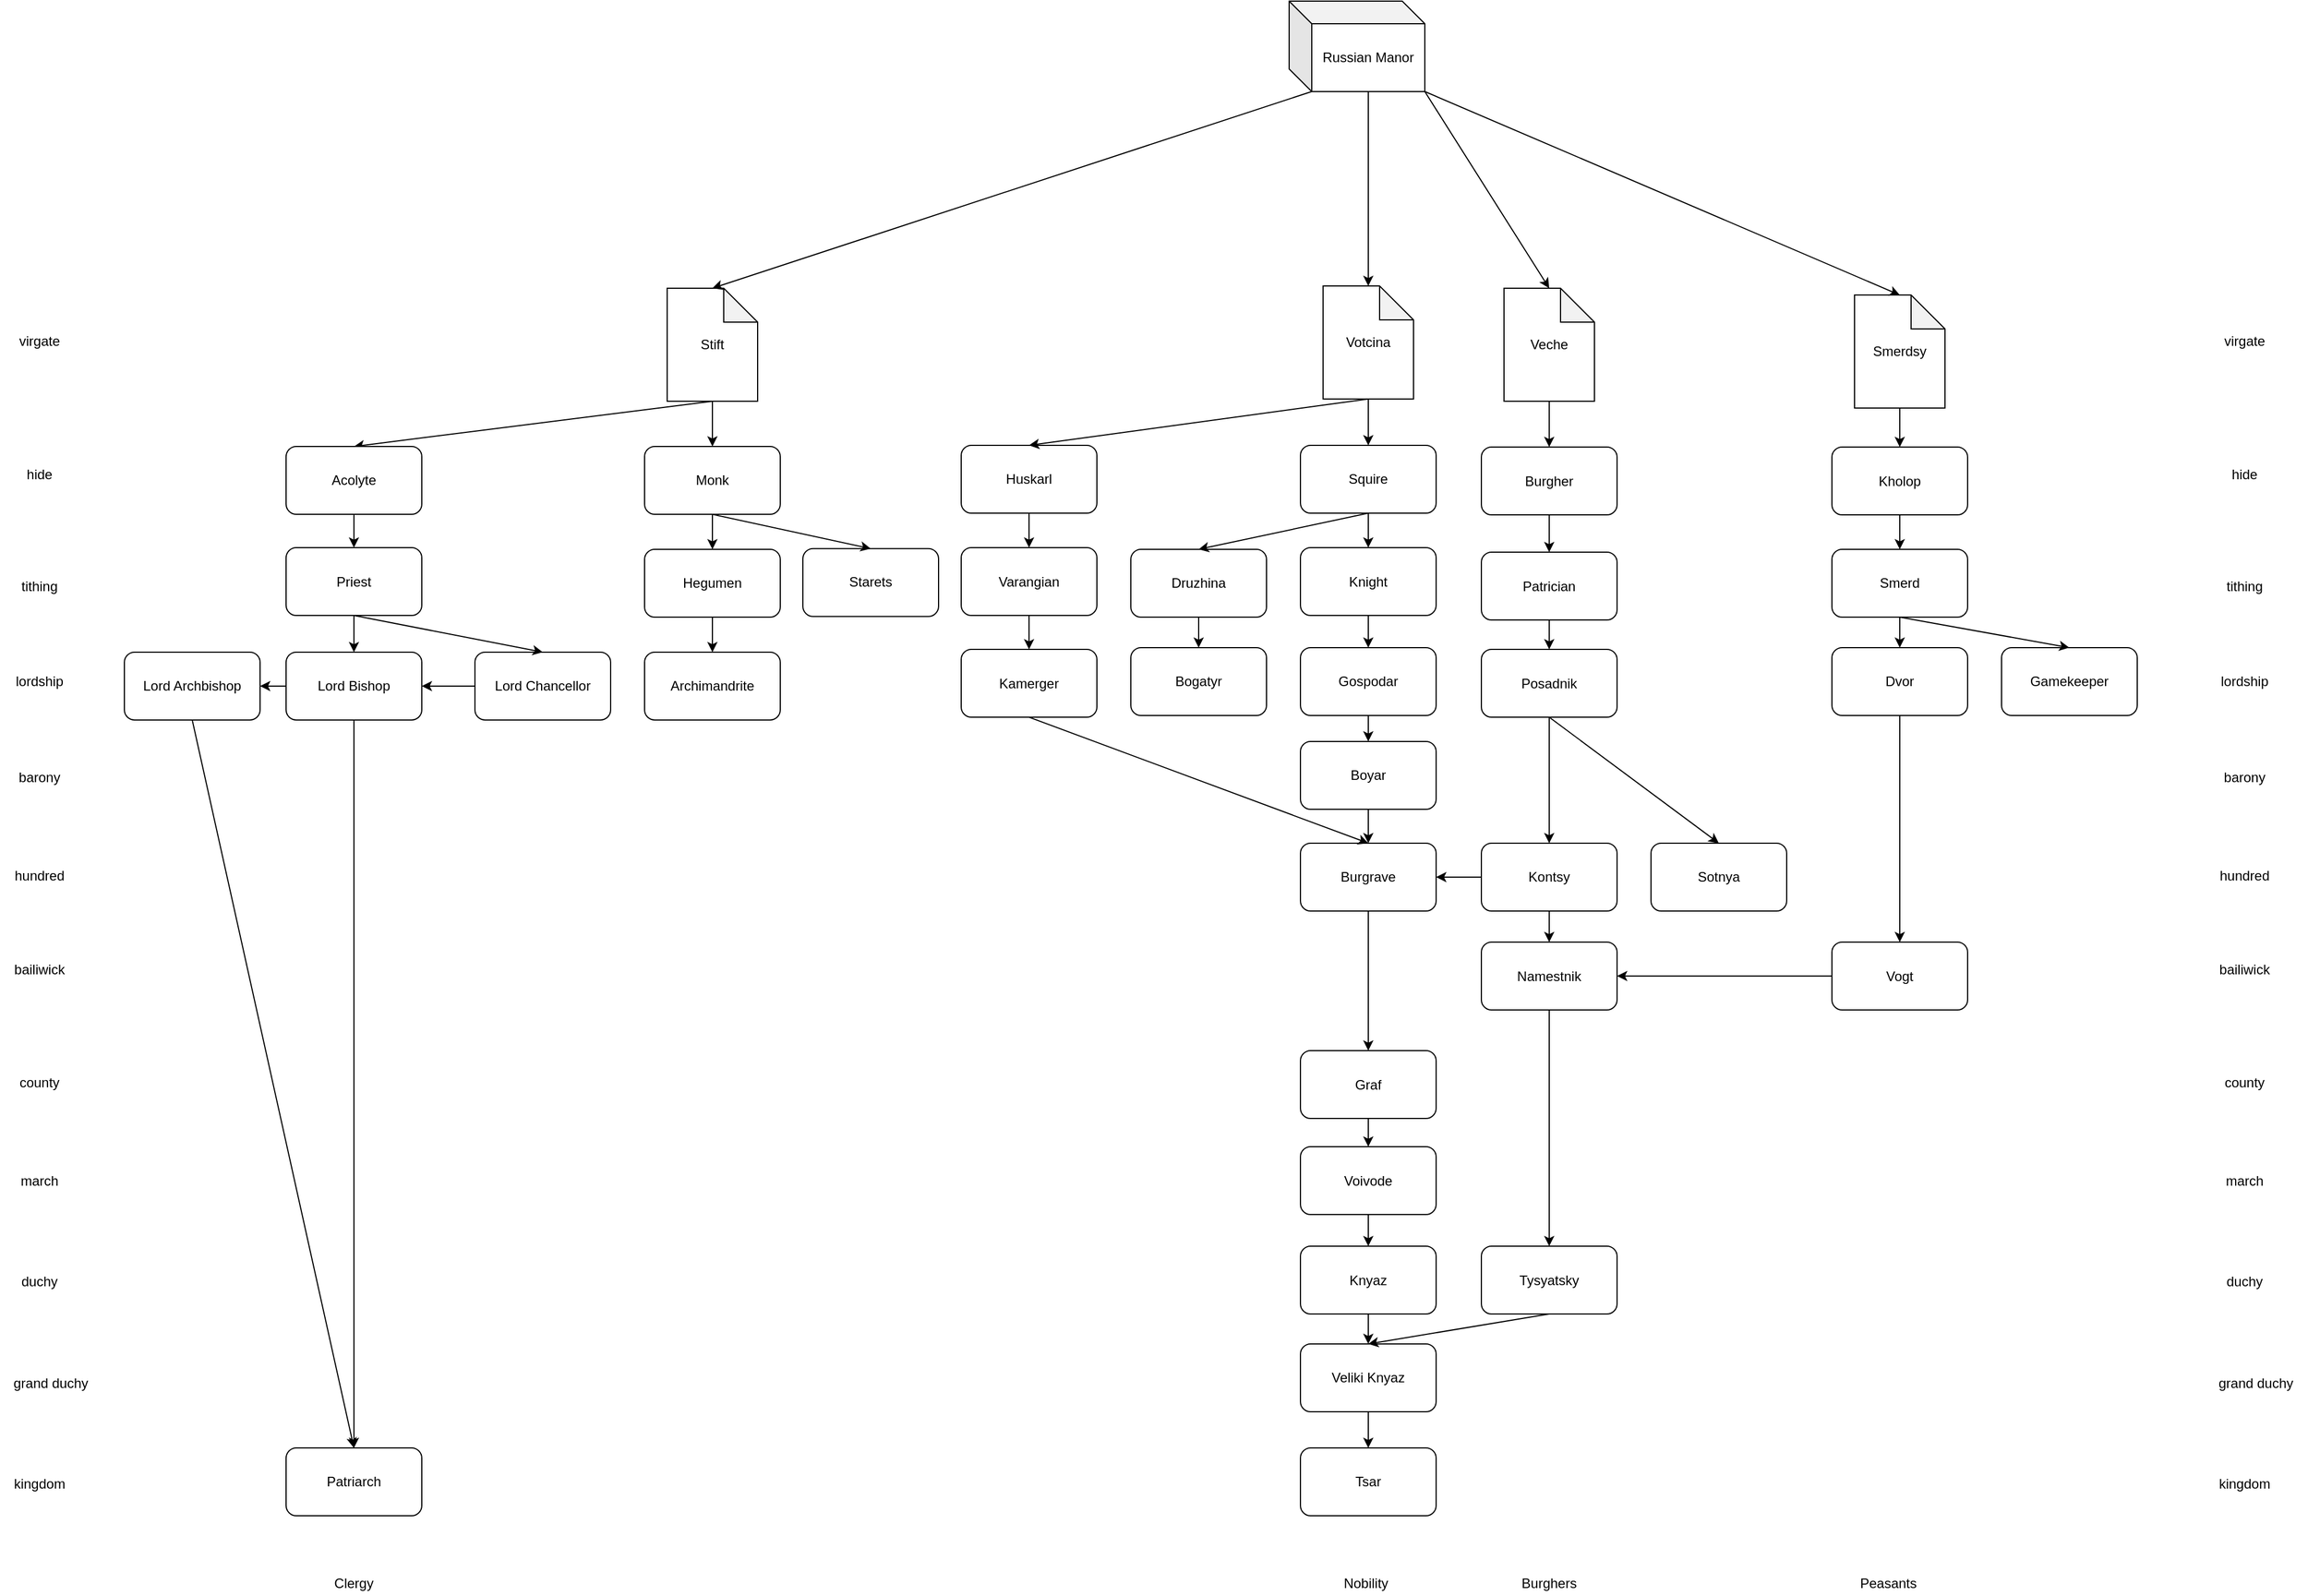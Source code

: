 <mxfile version="12.4.2" type="device" pages="1"><diagram id="As8PmJ6cH53QqGjiRs3N" name="Page-1"><mxGraphModel dx="1422" dy="769" grid="1" gridSize="10" guides="1" tooltips="1" connect="1" arrows="1" fold="1" page="1" pageScale="1" pageWidth="827" pageHeight="1169" math="0" shadow="0"><root><mxCell id="0"/><mxCell id="1" parent="0"/><mxCell id="ayONt0-Ww3JSYaD8imDA-1" value="Votcina" style="shape=note;whiteSpace=wrap;html=1;backgroundOutline=1;darkOpacity=0.05;" vertex="1" parent="1"><mxGeometry x="1170" y="252" width="80" height="100" as="geometry"/></mxCell><mxCell id="ayONt0-Ww3JSYaD8imDA-2" value="Russian Manor" style="shape=cube;whiteSpace=wrap;html=1;boundedLbl=1;backgroundOutline=1;darkOpacity=0.05;darkOpacity2=0.1;" vertex="1" parent="1"><mxGeometry x="1140" width="120" height="80" as="geometry"/></mxCell><mxCell id="ayONt0-Ww3JSYaD8imDA-3" value="Huskarl" style="rounded=1;whiteSpace=wrap;html=1;" vertex="1" parent="1"><mxGeometry x="850" y="393" width="120" height="60" as="geometry"/></mxCell><mxCell id="ayONt0-Ww3JSYaD8imDA-4" value="Squire" style="rounded=1;whiteSpace=wrap;html=1;" vertex="1" parent="1"><mxGeometry x="1150" y="393" width="120" height="60" as="geometry"/></mxCell><mxCell id="ayONt0-Ww3JSYaD8imDA-5" value="" style="endArrow=classic;html=1;exitX=0.5;exitY=1;exitDx=0;exitDy=0;exitPerimeter=0;" edge="1" parent="1" source="ayONt0-Ww3JSYaD8imDA-1" target="ayONt0-Ww3JSYaD8imDA-4"><mxGeometry width="50" height="50" relative="1" as="geometry"><mxPoint x="150" y="1060" as="sourcePoint"/><mxPoint x="450" y="670" as="targetPoint"/></mxGeometry></mxCell><mxCell id="ayONt0-Ww3JSYaD8imDA-6" value="" style="endArrow=classic;html=1;exitX=0.5;exitY=1;exitDx=0;exitDy=0;exitPerimeter=0;entryX=0.5;entryY=0;entryDx=0;entryDy=0;" edge="1" parent="1" source="ayONt0-Ww3JSYaD8imDA-1" target="ayONt0-Ww3JSYaD8imDA-3"><mxGeometry width="50" height="50" relative="1" as="geometry"><mxPoint x="910" y="352" as="sourcePoint"/><mxPoint x="510" y="660" as="targetPoint"/></mxGeometry></mxCell><mxCell id="ayONt0-Ww3JSYaD8imDA-7" value="Knight" style="rounded=1;whiteSpace=wrap;html=1;" vertex="1" parent="1"><mxGeometry x="1150" y="483.5" width="120" height="60" as="geometry"/></mxCell><mxCell id="ayONt0-Ww3JSYaD8imDA-8" value="Varangian" style="rounded=1;whiteSpace=wrap;html=1;" vertex="1" parent="1"><mxGeometry x="850" y="483.5" width="120" height="60" as="geometry"/></mxCell><mxCell id="ayONt0-Ww3JSYaD8imDA-9" value="Gospodar" style="rounded=1;whiteSpace=wrap;html=1;" vertex="1" parent="1"><mxGeometry x="1150" y="572" width="120" height="60" as="geometry"/></mxCell><mxCell id="ayONt0-Ww3JSYaD8imDA-10" value="Boyar" style="rounded=1;whiteSpace=wrap;html=1;" vertex="1" parent="1"><mxGeometry x="1150" y="655" width="120" height="60" as="geometry"/></mxCell><mxCell id="ayONt0-Ww3JSYaD8imDA-11" value="Kamerger" style="rounded=1;whiteSpace=wrap;html=1;" vertex="1" parent="1"><mxGeometry x="850" y="573.5" width="120" height="60" as="geometry"/></mxCell><mxCell id="ayONt0-Ww3JSYaD8imDA-12" value="Burgrave" style="rounded=1;whiteSpace=wrap;html=1;" vertex="1" parent="1"><mxGeometry x="1150" y="745" width="120" height="60" as="geometry"/></mxCell><mxCell id="ayONt0-Ww3JSYaD8imDA-13" value="Graf" style="rounded=1;whiteSpace=wrap;html=1;" vertex="1" parent="1"><mxGeometry x="1150" y="928.5" width="120" height="60" as="geometry"/></mxCell><mxCell id="ayONt0-Ww3JSYaD8imDA-14" value="Voivode" style="rounded=1;whiteSpace=wrap;html=1;" vertex="1" parent="1"><mxGeometry x="1150" y="1013.5" width="120" height="60" as="geometry"/></mxCell><mxCell id="ayONt0-Ww3JSYaD8imDA-15" value="Knyaz" style="rounded=1;whiteSpace=wrap;html=1;" vertex="1" parent="1"><mxGeometry x="1150" y="1101.5" width="120" height="60" as="geometry"/></mxCell><mxCell id="ayONt0-Ww3JSYaD8imDA-16" value="Veliki Knyaz" style="rounded=1;whiteSpace=wrap;html=1;" vertex="1" parent="1"><mxGeometry x="1150" y="1188" width="120" height="60" as="geometry"/></mxCell><mxCell id="ayONt0-Ww3JSYaD8imDA-17" value="" style="endArrow=classic;html=1;entryX=0.5;entryY=0;entryDx=0;entryDy=0;exitX=0.5;exitY=1;exitDx=0;exitDy=0;" edge="1" parent="1" source="ayONt0-Ww3JSYaD8imDA-16" target="ayONt0-Ww3JSYaD8imDA-25"><mxGeometry width="50" height="50" relative="1" as="geometry"><mxPoint x="140" y="1330" as="sourcePoint"/><mxPoint x="330" y="1197" as="targetPoint"/></mxGeometry></mxCell><mxCell id="ayONt0-Ww3JSYaD8imDA-18" value="" style="endArrow=classic;html=1;entryX=0.5;entryY=0;entryDx=0;entryDy=0;exitX=0.5;exitY=1;exitDx=0;exitDy=0;" edge="1" parent="1" source="ayONt0-Ww3JSYaD8imDA-15" target="ayONt0-Ww3JSYaD8imDA-16"><mxGeometry width="50" height="50" relative="1" as="geometry"><mxPoint x="140" y="1330" as="sourcePoint"/><mxPoint x="190" y="1280" as="targetPoint"/></mxGeometry></mxCell><mxCell id="ayONt0-Ww3JSYaD8imDA-19" value="" style="endArrow=classic;html=1;entryX=0.5;entryY=0;entryDx=0;entryDy=0;exitX=0.5;exitY=1;exitDx=0;exitDy=0;" edge="1" parent="1" source="ayONt0-Ww3JSYaD8imDA-14" target="ayONt0-Ww3JSYaD8imDA-15"><mxGeometry width="50" height="50" relative="1" as="geometry"><mxPoint x="140" y="1330" as="sourcePoint"/><mxPoint x="190" y="1280" as="targetPoint"/></mxGeometry></mxCell><mxCell id="ayONt0-Ww3JSYaD8imDA-20" value="" style="endArrow=classic;html=1;entryX=0.5;entryY=0;entryDx=0;entryDy=0;exitX=0.5;exitY=1;exitDx=0;exitDy=0;" edge="1" parent="1" source="ayONt0-Ww3JSYaD8imDA-12" target="ayONt0-Ww3JSYaD8imDA-13"><mxGeometry width="50" height="50" relative="1" as="geometry"><mxPoint x="140" y="1330" as="sourcePoint"/><mxPoint x="190" y="1280" as="targetPoint"/></mxGeometry></mxCell><mxCell id="ayONt0-Ww3JSYaD8imDA-21" value="" style="endArrow=classic;html=1;entryX=0.5;entryY=0;entryDx=0;entryDy=0;exitX=0.5;exitY=1;exitDx=0;exitDy=0;" edge="1" parent="1" source="ayONt0-Ww3JSYaD8imDA-10" target="ayONt0-Ww3JSYaD8imDA-12"><mxGeometry width="50" height="50" relative="1" as="geometry"><mxPoint x="140" y="1330" as="sourcePoint"/><mxPoint x="190" y="1280" as="targetPoint"/></mxGeometry></mxCell><mxCell id="ayONt0-Ww3JSYaD8imDA-22" value="" style="endArrow=classic;html=1;entryX=0.5;entryY=0;entryDx=0;entryDy=0;exitX=0.5;exitY=1;exitDx=0;exitDy=0;" edge="1" parent="1" source="ayONt0-Ww3JSYaD8imDA-9" target="ayONt0-Ww3JSYaD8imDA-10"><mxGeometry width="50" height="50" relative="1" as="geometry"><mxPoint x="140" y="1330" as="sourcePoint"/><mxPoint x="190" y="1280" as="targetPoint"/></mxGeometry></mxCell><mxCell id="ayONt0-Ww3JSYaD8imDA-23" value="" style="endArrow=classic;html=1;entryX=0.5;entryY=0;entryDx=0;entryDy=0;exitX=0.5;exitY=1;exitDx=0;exitDy=0;" edge="1" parent="1" source="ayONt0-Ww3JSYaD8imDA-7" target="ayONt0-Ww3JSYaD8imDA-9"><mxGeometry width="50" height="50" relative="1" as="geometry"><mxPoint x="140" y="1330" as="sourcePoint"/><mxPoint x="190" y="1280" as="targetPoint"/></mxGeometry></mxCell><mxCell id="ayONt0-Ww3JSYaD8imDA-24" value="" style="endArrow=classic;html=1;entryX=0.5;entryY=0;entryDx=0;entryDy=0;exitX=0.5;exitY=1;exitDx=0;exitDy=0;" edge="1" parent="1" source="ayONt0-Ww3JSYaD8imDA-4" target="ayONt0-Ww3JSYaD8imDA-7"><mxGeometry width="50" height="50" relative="1" as="geometry"><mxPoint x="140" y="1330" as="sourcePoint"/><mxPoint x="190" y="1280" as="targetPoint"/></mxGeometry></mxCell><mxCell id="ayONt0-Ww3JSYaD8imDA-25" value="Tsar" style="rounded=1;whiteSpace=wrap;html=1;" vertex="1" parent="1"><mxGeometry x="1150" y="1280" width="120" height="60" as="geometry"/></mxCell><mxCell id="ayONt0-Ww3JSYaD8imDA-26" value="" style="endArrow=classic;html=1;exitX=0.5;exitY=1;exitDx=0;exitDy=0;entryX=0.5;entryY=0;entryDx=0;entryDy=0;" edge="1" parent="1" source="ayONt0-Ww3JSYaD8imDA-3" target="ayONt0-Ww3JSYaD8imDA-8"><mxGeometry width="50" height="50" relative="1" as="geometry"><mxPoint x="-30" y="1420" as="sourcePoint"/><mxPoint x="170" y="1310" as="targetPoint"/></mxGeometry></mxCell><mxCell id="ayONt0-Ww3JSYaD8imDA-27" value="" style="endArrow=classic;html=1;entryX=0.5;entryY=0;entryDx=0;entryDy=0;exitX=0.5;exitY=1;exitDx=0;exitDy=0;" edge="1" parent="1" source="ayONt0-Ww3JSYaD8imDA-8" target="ayONt0-Ww3JSYaD8imDA-11"><mxGeometry width="50" height="50" relative="1" as="geometry"><mxPoint x="-30" y="1420" as="sourcePoint"/><mxPoint x="20" y="1370" as="targetPoint"/></mxGeometry></mxCell><mxCell id="ayONt0-Ww3JSYaD8imDA-28" value="Priest" style="rounded=1;whiteSpace=wrap;html=1;" vertex="1" parent="1"><mxGeometry x="253" y="483.5" width="120" height="60" as="geometry"/></mxCell><mxCell id="ayONt0-Ww3JSYaD8imDA-29" value="Lord Archbishop" style="rounded=1;whiteSpace=wrap;html=1;" vertex="1" parent="1"><mxGeometry x="110" y="576" width="120" height="60" as="geometry"/></mxCell><mxCell id="ayONt0-Ww3JSYaD8imDA-30" value="Patriarch" style="rounded=1;whiteSpace=wrap;html=1;" vertex="1" parent="1"><mxGeometry x="253" y="1280" width="120" height="60" as="geometry"/></mxCell><mxCell id="ayONt0-Ww3JSYaD8imDA-31" value="" style="endArrow=classic;html=1;entryX=0.5;entryY=0;entryDx=0;entryDy=0;exitX=0.5;exitY=1;exitDx=0;exitDy=0;exitPerimeter=0;" edge="1" parent="1" source="ayONt0-Ww3JSYaD8imDA-37" target="ayONt0-Ww3JSYaD8imDA-103"><mxGeometry width="50" height="50" relative="1" as="geometry"><mxPoint x="340" y="354" as="sourcePoint"/><mxPoint x="-227" y="394" as="targetPoint"/></mxGeometry></mxCell><mxCell id="ayONt0-Ww3JSYaD8imDA-32" value="Lord Bishop" style="rounded=1;whiteSpace=wrap;html=1;" vertex="1" parent="1"><mxGeometry x="253" y="576" width="120" height="60" as="geometry"/></mxCell><mxCell id="ayONt0-Ww3JSYaD8imDA-33" value="" style="endArrow=classic;html=1;entryX=0.5;entryY=0;entryDx=0;entryDy=0;exitX=0.5;exitY=1;exitDx=0;exitDy=0;" edge="1" parent="1" source="ayONt0-Ww3JSYaD8imDA-28" target="ayONt0-Ww3JSYaD8imDA-32"><mxGeometry width="50" height="50" relative="1" as="geometry"><mxPoint x="433" y="661" as="sourcePoint"/><mxPoint x="333" y="760" as="targetPoint"/></mxGeometry></mxCell><mxCell id="ayONt0-Ww3JSYaD8imDA-34" value="" style="endArrow=classic;html=1;entryX=1;entryY=0.5;entryDx=0;entryDy=0;exitX=0;exitY=0.5;exitDx=0;exitDy=0;" edge="1" parent="1" source="ayONt0-Ww3JSYaD8imDA-32" target="ayONt0-Ww3JSYaD8imDA-29"><mxGeometry width="50" height="50" relative="1" as="geometry"><mxPoint x="243" y="631" as="sourcePoint"/><mxPoint x="-17" y="1401" as="targetPoint"/></mxGeometry></mxCell><mxCell id="ayONt0-Ww3JSYaD8imDA-35" value="" style="endArrow=classic;html=1;entryX=0.5;entryY=0;entryDx=0;entryDy=0;exitX=0.5;exitY=1;exitDx=0;exitDy=0;" edge="1" parent="1" source="ayONt0-Ww3JSYaD8imDA-29" target="ayONt0-Ww3JSYaD8imDA-30"><mxGeometry width="50" height="50" relative="1" as="geometry"><mxPoint x="-177" y="1451" as="sourcePoint"/><mxPoint x="313" y="1134.5" as="targetPoint"/></mxGeometry></mxCell><mxCell id="ayONt0-Ww3JSYaD8imDA-36" value="" style="endArrow=classic;html=1;entryX=0.5;entryY=0;entryDx=0;entryDy=0;" edge="1" parent="1" source="ayONt0-Ww3JSYaD8imDA-103" target="ayONt0-Ww3JSYaD8imDA-28"><mxGeometry width="50" height="50" relative="1" as="geometry"><mxPoint x="313" y="474" as="sourcePoint"/><mxPoint x="13" y="1401" as="targetPoint"/></mxGeometry></mxCell><mxCell id="ayONt0-Ww3JSYaD8imDA-37" value="Stift" style="shape=note;whiteSpace=wrap;html=1;backgroundOutline=1;darkOpacity=0.05;" vertex="1" parent="1"><mxGeometry x="590" y="254" width="80" height="100" as="geometry"/></mxCell><mxCell id="ayONt0-Ww3JSYaD8imDA-38" value="Monk" style="rounded=1;whiteSpace=wrap;html=1;" vertex="1" parent="1"><mxGeometry x="570" y="394" width="120" height="60" as="geometry"/></mxCell><mxCell id="ayONt0-Ww3JSYaD8imDA-39" value="Hegumen" style="rounded=1;whiteSpace=wrap;html=1;" vertex="1" parent="1"><mxGeometry x="570" y="485" width="120" height="60" as="geometry"/></mxCell><mxCell id="ayONt0-Ww3JSYaD8imDA-40" value="Archimandrite" style="rounded=1;whiteSpace=wrap;html=1;" vertex="1" parent="1"><mxGeometry x="570" y="576" width="120" height="60" as="geometry"/></mxCell><mxCell id="ayONt0-Ww3JSYaD8imDA-41" value="" style="endArrow=classic;html=1;entryX=0.5;entryY=0;entryDx=0;entryDy=0;exitX=0.5;exitY=1;exitDx=0;exitDy=0;" edge="1" parent="1" source="ayONt0-Ww3JSYaD8imDA-38" target="ayONt0-Ww3JSYaD8imDA-39"><mxGeometry width="50" height="50" relative="1" as="geometry"><mxPoint x="100" y="1069" as="sourcePoint"/><mxPoint x="150" y="1019" as="targetPoint"/></mxGeometry></mxCell><mxCell id="ayONt0-Ww3JSYaD8imDA-42" value="" style="endArrow=classic;html=1;entryX=0.5;entryY=0;entryDx=0;entryDy=0;exitX=0.5;exitY=1;exitDx=0;exitDy=0;exitPerimeter=0;" edge="1" parent="1" source="ayONt0-Ww3JSYaD8imDA-37" target="ayONt0-Ww3JSYaD8imDA-38"><mxGeometry width="50" height="50" relative="1" as="geometry"><mxPoint x="100" y="1069" as="sourcePoint"/><mxPoint x="150" y="1019" as="targetPoint"/></mxGeometry></mxCell><mxCell id="ayONt0-Ww3JSYaD8imDA-43" value="" style="endArrow=classic;html=1;entryX=0.5;entryY=0;entryDx=0;entryDy=0;exitX=0.5;exitY=1;exitDx=0;exitDy=0;" edge="1" parent="1" source="ayONt0-Ww3JSYaD8imDA-39" target="ayONt0-Ww3JSYaD8imDA-40"><mxGeometry width="50" height="50" relative="1" as="geometry"><mxPoint x="480" y="559" as="sourcePoint"/><mxPoint x="60" y="1379" as="targetPoint"/></mxGeometry></mxCell><mxCell id="ayONt0-Ww3JSYaD8imDA-44" value="virgate" style="text;html=1;strokeColor=none;fillColor=none;align=center;verticalAlign=middle;whiteSpace=wrap;rounded=0;" vertex="1" parent="1"><mxGeometry x="1965" y="290.5" width="40" height="20" as="geometry"/></mxCell><mxCell id="ayONt0-Ww3JSYaD8imDA-45" value="hide" style="text;html=1;strokeColor=none;fillColor=none;align=center;verticalAlign=middle;whiteSpace=wrap;rounded=0;" vertex="1" parent="1"><mxGeometry x="1965" y="408.5" width="40" height="20" as="geometry"/></mxCell><mxCell id="ayONt0-Ww3JSYaD8imDA-46" value="tithing" style="text;html=1;strokeColor=none;fillColor=none;align=center;verticalAlign=middle;whiteSpace=wrap;rounded=0;" vertex="1" parent="1"><mxGeometry x="1965" y="507.5" width="40" height="20" as="geometry"/></mxCell><mxCell id="ayONt0-Ww3JSYaD8imDA-47" value="barony" style="text;html=1;strokeColor=none;fillColor=none;align=center;verticalAlign=middle;whiteSpace=wrap;rounded=0;" vertex="1" parent="1"><mxGeometry x="1965" y="676.5" width="40" height="20" as="geometry"/></mxCell><mxCell id="ayONt0-Ww3JSYaD8imDA-48" value="hundred" style="text;html=1;strokeColor=none;fillColor=none;align=center;verticalAlign=middle;whiteSpace=wrap;rounded=0;" vertex="1" parent="1"><mxGeometry x="1965" y="763.5" width="40" height="20" as="geometry"/></mxCell><mxCell id="ayONt0-Ww3JSYaD8imDA-49" value="bailiwick" style="text;html=1;strokeColor=none;fillColor=none;align=center;verticalAlign=middle;whiteSpace=wrap;rounded=0;" vertex="1" parent="1"><mxGeometry x="1965" y="846.5" width="40" height="20" as="geometry"/></mxCell><mxCell id="ayONt0-Ww3JSYaD8imDA-50" value="lordship" style="text;html=1;strokeColor=none;fillColor=none;align=center;verticalAlign=middle;whiteSpace=wrap;rounded=0;" vertex="1" parent="1"><mxGeometry x="1965" y="592" width="40" height="20" as="geometry"/></mxCell><mxCell id="ayONt0-Ww3JSYaD8imDA-51" value="county" style="text;html=1;strokeColor=none;fillColor=none;align=center;verticalAlign=middle;whiteSpace=wrap;rounded=0;" vertex="1" parent="1"><mxGeometry x="1965" y="947" width="40" height="20" as="geometry"/></mxCell><mxCell id="ayONt0-Ww3JSYaD8imDA-52" value="march" style="text;html=1;strokeColor=none;fillColor=none;align=center;verticalAlign=middle;whiteSpace=wrap;rounded=0;" vertex="1" parent="1"><mxGeometry x="1965" y="1033.5" width="40" height="20" as="geometry"/></mxCell><mxCell id="ayONt0-Ww3JSYaD8imDA-53" value="duchy" style="text;html=1;strokeColor=none;fillColor=none;align=center;verticalAlign=middle;whiteSpace=wrap;rounded=0;" vertex="1" parent="1"><mxGeometry x="1965" y="1123" width="40" height="20" as="geometry"/></mxCell><mxCell id="ayONt0-Ww3JSYaD8imDA-54" value="kingdom" style="text;html=1;strokeColor=none;fillColor=none;align=center;verticalAlign=middle;whiteSpace=wrap;rounded=0;" vertex="1" parent="1"><mxGeometry x="1965" y="1302" width="40" height="20" as="geometry"/></mxCell><mxCell id="ayONt0-Ww3JSYaD8imDA-55" value="grand duchy" style="text;html=1;strokeColor=none;fillColor=none;align=center;verticalAlign=middle;whiteSpace=wrap;rounded=0;" vertex="1" parent="1"><mxGeometry x="1950" y="1212.5" width="90" height="20" as="geometry"/></mxCell><mxCell id="ayONt0-Ww3JSYaD8imDA-56" value="Veche" style="shape=note;whiteSpace=wrap;html=1;backgroundOutline=1;darkOpacity=0.05;" vertex="1" parent="1"><mxGeometry x="1330" y="254" width="80" height="100" as="geometry"/></mxCell><mxCell id="ayONt0-Ww3JSYaD8imDA-57" value="Kholop" style="rounded=1;whiteSpace=wrap;html=1;" vertex="1" parent="1"><mxGeometry x="1620" y="394.5" width="120" height="60" as="geometry"/></mxCell><mxCell id="ayONt0-Ww3JSYaD8imDA-58" value="Burgher" style="rounded=1;whiteSpace=wrap;html=1;" vertex="1" parent="1"><mxGeometry x="1310" y="394.5" width="120" height="60" as="geometry"/></mxCell><mxCell id="ayONt0-Ww3JSYaD8imDA-59" value="" style="endArrow=classic;html=1;exitX=0.5;exitY=1;exitDx=0;exitDy=0;exitPerimeter=0;entryX=0.5;entryY=0;entryDx=0;entryDy=0;" edge="1" parent="1" source="ayONt0-Ww3JSYaD8imDA-56" target="ayONt0-Ww3JSYaD8imDA-58"><mxGeometry width="50" height="50" relative="1" as="geometry"><mxPoint x="1300" y="1063" as="sourcePoint"/><mxPoint x="1690" y="613" as="targetPoint"/></mxGeometry></mxCell><mxCell id="ayONt0-Ww3JSYaD8imDA-60" value="" style="endArrow=classic;html=1;exitX=0.5;exitY=1;exitDx=0;exitDy=0;exitPerimeter=0;" edge="1" parent="1" source="ayONt0-Ww3JSYaD8imDA-104" target="ayONt0-Ww3JSYaD8imDA-57"><mxGeometry width="50" height="50" relative="1" as="geometry"><mxPoint x="1750" y="360" as="sourcePoint"/><mxPoint x="1610" y="653" as="targetPoint"/></mxGeometry></mxCell><mxCell id="ayONt0-Ww3JSYaD8imDA-61" value="Patrician" style="rounded=1;whiteSpace=wrap;html=1;" vertex="1" parent="1"><mxGeometry x="1310" y="487.5" width="120" height="60" as="geometry"/></mxCell><mxCell id="ayONt0-Ww3JSYaD8imDA-62" value="" style="endArrow=classic;html=1;exitX=0.5;exitY=1;exitDx=0;exitDy=0;" edge="1" parent="1" source="ayONt0-Ww3JSYaD8imDA-58" target="ayONt0-Ww3JSYaD8imDA-61"><mxGeometry width="50" height="50" relative="1" as="geometry"><mxPoint x="1540" y="601" as="sourcePoint"/><mxPoint x="1420" y="483" as="targetPoint"/></mxGeometry></mxCell><mxCell id="ayONt0-Ww3JSYaD8imDA-63" value="Posadnik" style="rounded=1;whiteSpace=wrap;html=1;" vertex="1" parent="1"><mxGeometry x="1310" y="573.5" width="120" height="60" as="geometry"/></mxCell><mxCell id="ayONt0-Ww3JSYaD8imDA-64" value="" style="endArrow=classic;html=1;entryX=0.5;entryY=0;entryDx=0;entryDy=0;" edge="1" parent="1" source="ayONt0-Ww3JSYaD8imDA-61" target="ayONt0-Ww3JSYaD8imDA-63"><mxGeometry width="50" height="50" relative="1" as="geometry"><mxPoint x="1050" y="1333" as="sourcePoint"/><mxPoint x="1100" y="1283" as="targetPoint"/></mxGeometry></mxCell><mxCell id="ayONt0-Ww3JSYaD8imDA-65" value="Namestnik" style="rounded=1;whiteSpace=wrap;html=1;" vertex="1" parent="1"><mxGeometry x="1310" y="832.5" width="120" height="60" as="geometry"/></mxCell><mxCell id="ayONt0-Ww3JSYaD8imDA-66" value="" style="endArrow=classic;html=1;entryX=0.5;entryY=0;entryDx=0;entryDy=0;exitX=0.5;exitY=1;exitDx=0;exitDy=0;" edge="1" parent="1" source="ayONt0-Ww3JSYaD8imDA-73" target="ayONt0-Ww3JSYaD8imDA-16"><mxGeometry width="50" height="50" relative="1" as="geometry"><mxPoint x="1160" y="1327" as="sourcePoint"/><mxPoint x="1210" y="1277" as="targetPoint"/></mxGeometry></mxCell><mxCell id="ayONt0-Ww3JSYaD8imDA-67" value="" style="endArrow=classic;html=1;entryX=0.5;entryY=0;entryDx=0;entryDy=0;exitX=0.5;exitY=1;exitDx=0;exitDy=0;" edge="1" parent="1" source="ayONt0-Ww3JSYaD8imDA-70" target="ayONt0-Ww3JSYaD8imDA-65"><mxGeometry width="50" height="50" relative="1" as="geometry"><mxPoint x="910" y="1333" as="sourcePoint"/><mxPoint x="960" y="1283" as="targetPoint"/></mxGeometry></mxCell><mxCell id="ayONt0-Ww3JSYaD8imDA-68" value="Dvor" style="rounded=1;whiteSpace=wrap;html=1;" vertex="1" parent="1"><mxGeometry x="1620" y="572" width="120" height="60" as="geometry"/></mxCell><mxCell id="ayONt0-Ww3JSYaD8imDA-69" value="" style="endArrow=classic;html=1;entryX=0.5;entryY=0;entryDx=0;entryDy=0;exitX=0.5;exitY=1;exitDx=0;exitDy=0;" edge="1" parent="1" source="ayONt0-Ww3JSYaD8imDA-74" target="ayONt0-Ww3JSYaD8imDA-68"><mxGeometry width="50" height="50" relative="1" as="geometry"><mxPoint x="1760" y="563" as="sourcePoint"/><mxPoint x="1070" y="1283" as="targetPoint"/></mxGeometry></mxCell><mxCell id="ayONt0-Ww3JSYaD8imDA-70" value="Kontsy" style="rounded=1;whiteSpace=wrap;html=1;" vertex="1" parent="1"><mxGeometry x="1310" y="745" width="120" height="60" as="geometry"/></mxCell><mxCell id="ayONt0-Ww3JSYaD8imDA-71" value="" style="endArrow=classic;html=1;entryX=0.5;entryY=0;entryDx=0;entryDy=0;exitX=0.5;exitY=1;exitDx=0;exitDy=0;" edge="1" parent="1" source="ayONt0-Ww3JSYaD8imDA-65" target="ayONt0-Ww3JSYaD8imDA-73"><mxGeometry width="50" height="50" relative="1" as="geometry"><mxPoint x="1400" y="883" as="sourcePoint"/><mxPoint x="1300" y="1033" as="targetPoint"/></mxGeometry></mxCell><mxCell id="ayONt0-Ww3JSYaD8imDA-72" value="" style="endArrow=classic;html=1;exitX=0.5;exitY=1;exitDx=0;exitDy=0;entryX=0.5;entryY=0;entryDx=0;entryDy=0;" edge="1" parent="1" source="ayONt0-Ww3JSYaD8imDA-63" target="ayONt0-Ww3JSYaD8imDA-70"><mxGeometry width="50" height="50" relative="1" as="geometry"><mxPoint x="790" y="1423" as="sourcePoint"/><mxPoint x="1400" y="663" as="targetPoint"/></mxGeometry></mxCell><mxCell id="ayONt0-Ww3JSYaD8imDA-73" value="Tysyatsky" style="rounded=1;whiteSpace=wrap;html=1;" vertex="1" parent="1"><mxGeometry x="1310" y="1101.5" width="120" height="60" as="geometry"/></mxCell><mxCell id="ayONt0-Ww3JSYaD8imDA-74" value="Smerd" style="rounded=1;whiteSpace=wrap;html=1;" vertex="1" parent="1"><mxGeometry x="1620" y="485" width="120" height="60" as="geometry"/></mxCell><mxCell id="ayONt0-Ww3JSYaD8imDA-75" value="" style="endArrow=classic;html=1;exitX=0.5;exitY=1;exitDx=0;exitDy=0;entryX=0.5;entryY=0;entryDx=0;entryDy=0;" edge="1" parent="1" source="ayONt0-Ww3JSYaD8imDA-57" target="ayONt0-Ww3JSYaD8imDA-74"><mxGeometry width="50" height="50" relative="1" as="geometry"><mxPoint x="1280" y="1423" as="sourcePoint"/><mxPoint x="1870" y="1153" as="targetPoint"/></mxGeometry></mxCell><mxCell id="ayONt0-Ww3JSYaD8imDA-76" value="virgate" style="text;html=1;strokeColor=none;fillColor=none;align=center;verticalAlign=middle;whiteSpace=wrap;rounded=0;" vertex="1" parent="1"><mxGeometry x="15" y="290.5" width="40" height="20" as="geometry"/></mxCell><mxCell id="ayONt0-Ww3JSYaD8imDA-77" value="hide" style="text;html=1;strokeColor=none;fillColor=none;align=center;verticalAlign=middle;whiteSpace=wrap;rounded=0;" vertex="1" parent="1"><mxGeometry x="15" y="408.5" width="40" height="20" as="geometry"/></mxCell><mxCell id="ayONt0-Ww3JSYaD8imDA-78" value="tithing" style="text;html=1;strokeColor=none;fillColor=none;align=center;verticalAlign=middle;whiteSpace=wrap;rounded=0;" vertex="1" parent="1"><mxGeometry x="15" y="507.5" width="40" height="20" as="geometry"/></mxCell><mxCell id="ayONt0-Ww3JSYaD8imDA-79" value="barony" style="text;html=1;strokeColor=none;fillColor=none;align=center;verticalAlign=middle;whiteSpace=wrap;rounded=0;" vertex="1" parent="1"><mxGeometry x="15" y="676.5" width="40" height="20" as="geometry"/></mxCell><mxCell id="ayONt0-Ww3JSYaD8imDA-80" value="hundred" style="text;html=1;strokeColor=none;fillColor=none;align=center;verticalAlign=middle;whiteSpace=wrap;rounded=0;" vertex="1" parent="1"><mxGeometry x="15" y="763.5" width="40" height="20" as="geometry"/></mxCell><mxCell id="ayONt0-Ww3JSYaD8imDA-81" value="bailiwick" style="text;html=1;strokeColor=none;fillColor=none;align=center;verticalAlign=middle;whiteSpace=wrap;rounded=0;" vertex="1" parent="1"><mxGeometry x="15" y="846.5" width="40" height="20" as="geometry"/></mxCell><mxCell id="ayONt0-Ww3JSYaD8imDA-82" value="lordship" style="text;html=1;strokeColor=none;fillColor=none;align=center;verticalAlign=middle;whiteSpace=wrap;rounded=0;" vertex="1" parent="1"><mxGeometry x="15" y="592" width="40" height="20" as="geometry"/></mxCell><mxCell id="ayONt0-Ww3JSYaD8imDA-83" value="county" style="text;html=1;strokeColor=none;fillColor=none;align=center;verticalAlign=middle;whiteSpace=wrap;rounded=0;" vertex="1" parent="1"><mxGeometry x="15" y="947" width="40" height="20" as="geometry"/></mxCell><mxCell id="ayONt0-Ww3JSYaD8imDA-84" value="march" style="text;html=1;strokeColor=none;fillColor=none;align=center;verticalAlign=middle;whiteSpace=wrap;rounded=0;" vertex="1" parent="1"><mxGeometry x="15" y="1033.5" width="40" height="20" as="geometry"/></mxCell><mxCell id="ayONt0-Ww3JSYaD8imDA-85" value="duchy" style="text;html=1;strokeColor=none;fillColor=none;align=center;verticalAlign=middle;whiteSpace=wrap;rounded=0;" vertex="1" parent="1"><mxGeometry x="15" y="1123" width="40" height="20" as="geometry"/></mxCell><mxCell id="ayONt0-Ww3JSYaD8imDA-86" value="kingdom" style="text;html=1;strokeColor=none;fillColor=none;align=center;verticalAlign=middle;whiteSpace=wrap;rounded=0;" vertex="1" parent="1"><mxGeometry x="15" y="1302" width="40" height="20" as="geometry"/></mxCell><mxCell id="ayONt0-Ww3JSYaD8imDA-87" value="grand duchy" style="text;html=1;strokeColor=none;fillColor=none;align=center;verticalAlign=middle;whiteSpace=wrap;rounded=0;" vertex="1" parent="1"><mxGeometry y="1212.5" width="90" height="20" as="geometry"/></mxCell><mxCell id="ayONt0-Ww3JSYaD8imDA-88" value="Clergy" style="text;html=1;strokeColor=none;fillColor=none;align=center;verticalAlign=middle;whiteSpace=wrap;rounded=0;" vertex="1" parent="1"><mxGeometry x="293" y="1390" width="40" height="20" as="geometry"/></mxCell><mxCell id="ayONt0-Ww3JSYaD8imDA-89" value="Nobility" style="text;html=1;strokeColor=none;fillColor=none;align=center;verticalAlign=middle;whiteSpace=wrap;rounded=0;" vertex="1" parent="1"><mxGeometry x="1187.5" y="1390" width="40" height="20" as="geometry"/></mxCell><mxCell id="ayONt0-Ww3JSYaD8imDA-90" value="Burghers" style="text;html=1;strokeColor=none;fillColor=none;align=center;verticalAlign=middle;whiteSpace=wrap;rounded=0;" vertex="1" parent="1"><mxGeometry x="1350" y="1390" width="40" height="20" as="geometry"/></mxCell><mxCell id="ayONt0-Ww3JSYaD8imDA-91" value="Peasants" style="text;html=1;strokeColor=none;fillColor=none;align=center;verticalAlign=middle;whiteSpace=wrap;rounded=0;" vertex="1" parent="1"><mxGeometry x="1650" y="1390" width="40" height="20" as="geometry"/></mxCell><mxCell id="ayONt0-Ww3JSYaD8imDA-92" value="" style="endArrow=classic;html=1;exitX=0;exitY=0;exitDx=70;exitDy=80;exitPerimeter=0;" edge="1" parent="1" source="ayONt0-Ww3JSYaD8imDA-2" target="ayONt0-Ww3JSYaD8imDA-1"><mxGeometry width="50" height="50" relative="1" as="geometry"><mxPoint x="540" y="1480" as="sourcePoint"/><mxPoint x="1140" y="235.882" as="targetPoint"/></mxGeometry></mxCell><mxCell id="ayONt0-Ww3JSYaD8imDA-93" value="" style="endArrow=classic;html=1;entryX=0.5;entryY=0;entryDx=0;entryDy=0;entryPerimeter=0;exitX=0;exitY=0;exitDx=20;exitDy=80;exitPerimeter=0;" edge="1" parent="1" source="ayONt0-Ww3JSYaD8imDA-2" target="ayONt0-Ww3JSYaD8imDA-37"><mxGeometry width="50" height="50" relative="1" as="geometry"><mxPoint x="730" y="80" as="sourcePoint"/><mxPoint x="314" y="263.0" as="targetPoint"/></mxGeometry></mxCell><mxCell id="ayONt0-Ww3JSYaD8imDA-94" value="" style="endArrow=classic;html=1;entryX=0.5;entryY=0;entryDx=0;entryDy=0;entryPerimeter=0;exitX=1;exitY=1;exitDx=0;exitDy=0;exitPerimeter=0;" edge="1" parent="1" source="ayONt0-Ww3JSYaD8imDA-2" target="ayONt0-Ww3JSYaD8imDA-56"><mxGeometry width="50" height="50" relative="1" as="geometry"><mxPoint x="1610" y="130" as="sourcePoint"/><mxPoint x="1752.5" y="312" as="targetPoint"/></mxGeometry></mxCell><mxCell id="ayONt0-Ww3JSYaD8imDA-95" value="" style="endArrow=classic;html=1;exitX=0;exitY=0.5;exitDx=0;exitDy=0;entryX=1;entryY=0.5;entryDx=0;entryDy=0;" edge="1" parent="1" source="ayONt0-Ww3JSYaD8imDA-70" target="ayONt0-Ww3JSYaD8imDA-12"><mxGeometry width="50" height="50" relative="1" as="geometry"><mxPoint x="1120" y="1480" as="sourcePoint"/><mxPoint x="1530" y="839" as="targetPoint"/></mxGeometry></mxCell><mxCell id="ayONt0-Ww3JSYaD8imDA-96" value="Starets" style="rounded=1;whiteSpace=wrap;html=1;" vertex="1" parent="1"><mxGeometry x="710" y="484.38" width="120" height="60" as="geometry"/></mxCell><mxCell id="ayONt0-Ww3JSYaD8imDA-97" value="" style="endArrow=classic;html=1;entryX=0.5;entryY=0;entryDx=0;entryDy=0;exitX=0.5;exitY=1;exitDx=0;exitDy=0;" edge="1" parent="1" source="ayONt0-Ww3JSYaD8imDA-38" target="ayONt0-Ww3JSYaD8imDA-96"><mxGeometry width="50" height="50" relative="1" as="geometry"><mxPoint x="770" y="455.92" as="sourcePoint"/><mxPoint x="-70" y="1430" as="targetPoint"/></mxGeometry></mxCell><mxCell id="ayONt0-Ww3JSYaD8imDA-98" value="Lord Chancellor" style="rounded=1;whiteSpace=wrap;html=1;" vertex="1" parent="1"><mxGeometry x="420" y="576" width="120" height="60" as="geometry"/></mxCell><mxCell id="ayONt0-Ww3JSYaD8imDA-99" value="" style="endArrow=classic;html=1;entryX=0.5;entryY=0;entryDx=0;entryDy=0;exitX=0.5;exitY=1;exitDx=0;exitDy=0;" edge="1" parent="1" source="ayONt0-Ww3JSYaD8imDA-28" target="ayONt0-Ww3JSYaD8imDA-98"><mxGeometry width="50" height="50" relative="1" as="geometry"><mxPoint y="1500" as="sourcePoint"/><mxPoint x="50" y="1450" as="targetPoint"/></mxGeometry></mxCell><mxCell id="ayONt0-Ww3JSYaD8imDA-100" value="" style="endArrow=classic;html=1;exitX=0;exitY=0.5;exitDx=0;exitDy=0;entryX=1;entryY=0.5;entryDx=0;entryDy=0;" edge="1" parent="1" source="ayONt0-Ww3JSYaD8imDA-98" target="ayONt0-Ww3JSYaD8imDA-32"><mxGeometry width="50" height="50" relative="1" as="geometry"><mxPoint y="1500" as="sourcePoint"/><mxPoint x="50" y="1450" as="targetPoint"/></mxGeometry></mxCell><mxCell id="ayONt0-Ww3JSYaD8imDA-101" value="Gamekeeper" style="rounded=1;whiteSpace=wrap;html=1;" vertex="1" parent="1"><mxGeometry x="1770" y="572" width="120" height="60" as="geometry"/></mxCell><mxCell id="ayONt0-Ww3JSYaD8imDA-102" value="" style="endArrow=classic;html=1;entryX=0.5;entryY=0;entryDx=0;entryDy=0;exitX=0.5;exitY=1;exitDx=0;exitDy=0;" edge="1" parent="1" source="ayONt0-Ww3JSYaD8imDA-74" target="ayONt0-Ww3JSYaD8imDA-101"><mxGeometry width="50" height="50" relative="1" as="geometry"><mxPoint x="1190" y="1486" as="sourcePoint"/><mxPoint x="1240" y="1436" as="targetPoint"/></mxGeometry></mxCell><mxCell id="ayONt0-Ww3JSYaD8imDA-103" value="Acolyte" style="rounded=1;whiteSpace=wrap;html=1;" vertex="1" parent="1"><mxGeometry x="253" y="394" width="120" height="60" as="geometry"/></mxCell><mxCell id="ayONt0-Ww3JSYaD8imDA-104" value="Smerdsy" style="shape=note;whiteSpace=wrap;html=1;backgroundOutline=1;darkOpacity=0.05;" vertex="1" parent="1"><mxGeometry x="1640" y="260" width="80" height="100" as="geometry"/></mxCell><mxCell id="ayONt0-Ww3JSYaD8imDA-105" value="" style="endArrow=classic;html=1;entryX=0.5;entryY=0;entryDx=0;entryDy=0;entryPerimeter=0;exitX=1;exitY=1;exitDx=0;exitDy=0;exitPerimeter=0;" edge="1" parent="1" source="ayONt0-Ww3JSYaD8imDA-2" target="ayONt0-Ww3JSYaD8imDA-104"><mxGeometry width="50" height="50" relative="1" as="geometry"><mxPoint x="1330" y="60" as="sourcePoint"/><mxPoint x="1970" y="200" as="targetPoint"/></mxGeometry></mxCell><mxCell id="ayONt0-Ww3JSYaD8imDA-106" value="Druzhina" style="rounded=1;whiteSpace=wrap;html=1;" vertex="1" parent="1"><mxGeometry x="1000" y="485" width="120" height="60" as="geometry"/></mxCell><mxCell id="ayONt0-Ww3JSYaD8imDA-107" value="" style="endArrow=classic;html=1;entryX=0.5;entryY=0;entryDx=0;entryDy=0;exitX=0.5;exitY=1;exitDx=0;exitDy=0;" edge="1" parent="1" source="ayONt0-Ww3JSYaD8imDA-32" target="ayONt0-Ww3JSYaD8imDA-30"><mxGeometry width="50" height="50" relative="1" as="geometry"><mxPoint x="10" y="1500" as="sourcePoint"/><mxPoint x="60" y="1450" as="targetPoint"/></mxGeometry></mxCell><mxCell id="ayONt0-Ww3JSYaD8imDA-108" value="" style="endArrow=classic;html=1;exitX=0.5;exitY=1;exitDx=0;exitDy=0;entryX=0.5;entryY=0;entryDx=0;entryDy=0;" edge="1" parent="1" source="ayONt0-Ww3JSYaD8imDA-4" target="ayONt0-Ww3JSYaD8imDA-106"><mxGeometry width="50" height="50" relative="1" as="geometry"><mxPoint x="1030" y="700" as="sourcePoint"/><mxPoint x="1050" y="590" as="targetPoint"/></mxGeometry></mxCell><mxCell id="ayONt0-Ww3JSYaD8imDA-109" value="Bogatyr" style="rounded=1;whiteSpace=wrap;html=1;" vertex="1" parent="1"><mxGeometry x="1000" y="572" width="120" height="60" as="geometry"/></mxCell><mxCell id="ayONt0-Ww3JSYaD8imDA-110" value="" style="endArrow=classic;html=1;exitX=0.5;exitY=1;exitDx=0;exitDy=0;entryX=0.5;entryY=0;entryDx=0;entryDy=0;" edge="1" parent="1" source="ayONt0-Ww3JSYaD8imDA-106" target="ayONt0-Ww3JSYaD8imDA-109"><mxGeometry width="50" height="50" relative="1" as="geometry"><mxPoint x="800" y="1480" as="sourcePoint"/><mxPoint x="960" y="810" as="targetPoint"/></mxGeometry></mxCell><mxCell id="ayONt0-Ww3JSYaD8imDA-111" value="" style="endArrow=classic;html=1;exitX=0.5;exitY=1;exitDx=0;exitDy=0;entryX=0.5;entryY=0;entryDx=0;entryDy=0;" edge="1" parent="1" source="ayONt0-Ww3JSYaD8imDA-11" target="ayONt0-Ww3JSYaD8imDA-12"><mxGeometry width="50" height="50" relative="1" as="geometry"><mxPoint x="800" y="1480" as="sourcePoint"/><mxPoint x="1020" y="880" as="targetPoint"/></mxGeometry></mxCell><mxCell id="ayONt0-Ww3JSYaD8imDA-112" value="Sotnya" style="rounded=1;whiteSpace=wrap;html=1;" vertex="1" parent="1"><mxGeometry x="1460" y="745" width="120" height="60" as="geometry"/></mxCell><mxCell id="ayONt0-Ww3JSYaD8imDA-113" value="" style="endArrow=classic;html=1;entryX=0.5;entryY=0;entryDx=0;entryDy=0;exitX=0.5;exitY=1;exitDx=0;exitDy=0;" edge="1" parent="1" source="ayONt0-Ww3JSYaD8imDA-63" target="ayONt0-Ww3JSYaD8imDA-112"><mxGeometry width="50" height="50" relative="1" as="geometry"><mxPoint x="1670" y="661" as="sourcePoint"/><mxPoint x="980" y="1436" as="targetPoint"/></mxGeometry></mxCell><mxCell id="ayONt0-Ww3JSYaD8imDA-114" value="Vogt" style="rounded=1;whiteSpace=wrap;html=1;" vertex="1" parent="1"><mxGeometry x="1620" y="832.5" width="120" height="60" as="geometry"/></mxCell><mxCell id="ayONt0-Ww3JSYaD8imDA-115" value="" style="endArrow=classic;html=1;entryX=0.5;entryY=0;entryDx=0;entryDy=0;exitX=0.5;exitY=1;exitDx=0;exitDy=0;" edge="1" parent="1" source="ayONt0-Ww3JSYaD8imDA-68" target="ayONt0-Ww3JSYaD8imDA-114"><mxGeometry width="50" height="50" relative="1" as="geometry"><mxPoint x="820" y="1486" as="sourcePoint"/><mxPoint x="870" y="1436" as="targetPoint"/></mxGeometry></mxCell><mxCell id="ayONt0-Ww3JSYaD8imDA-116" value="" style="endArrow=classic;html=1;exitX=0;exitY=0.5;exitDx=0;exitDy=0;entryX=1;entryY=0.5;entryDx=0;entryDy=0;" edge="1" parent="1" source="ayONt0-Ww3JSYaD8imDA-114" target="ayONt0-Ww3JSYaD8imDA-65"><mxGeometry width="50" height="50" relative="1" as="geometry"><mxPoint x="970" y="1480" as="sourcePoint"/><mxPoint x="1020" y="1430" as="targetPoint"/></mxGeometry></mxCell><mxCell id="ayONt0-Ww3JSYaD8imDA-117" value="" style="endArrow=classic;html=1;entryX=0.5;entryY=0;entryDx=0;entryDy=0;exitX=0.5;exitY=1;exitDx=0;exitDy=0;" edge="1" parent="1" source="ayONt0-Ww3JSYaD8imDA-13" target="ayONt0-Ww3JSYaD8imDA-14"><mxGeometry width="50" height="50" relative="1" as="geometry"><mxPoint x="970" y="1480" as="sourcePoint"/><mxPoint x="1020" y="1430" as="targetPoint"/></mxGeometry></mxCell></root></mxGraphModel></diagram></mxfile>